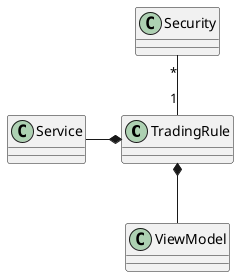 @startuml

TradingRule "1" -up- "*" Security

TradingRule *-- ViewModel

Service -right-* TradingRule



@enduml